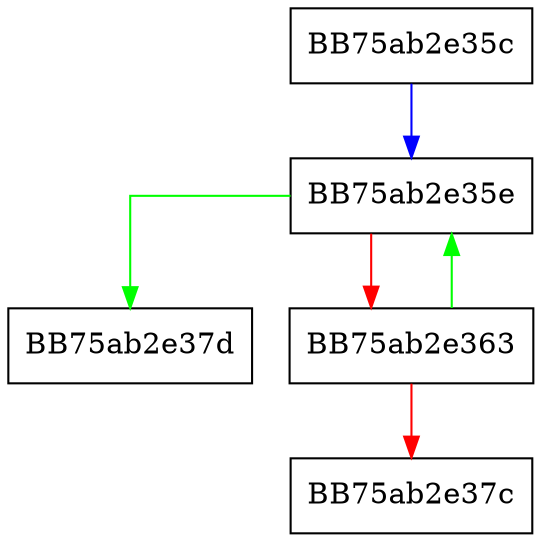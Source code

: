 digraph GetHashPriority {
  node [shape="box"];
  graph [splines=ortho];
  BB75ab2e35c -> BB75ab2e35e [color="blue"];
  BB75ab2e35e -> BB75ab2e37d [color="green"];
  BB75ab2e35e -> BB75ab2e363 [color="red"];
  BB75ab2e363 -> BB75ab2e35e [color="green"];
  BB75ab2e363 -> BB75ab2e37c [color="red"];
}